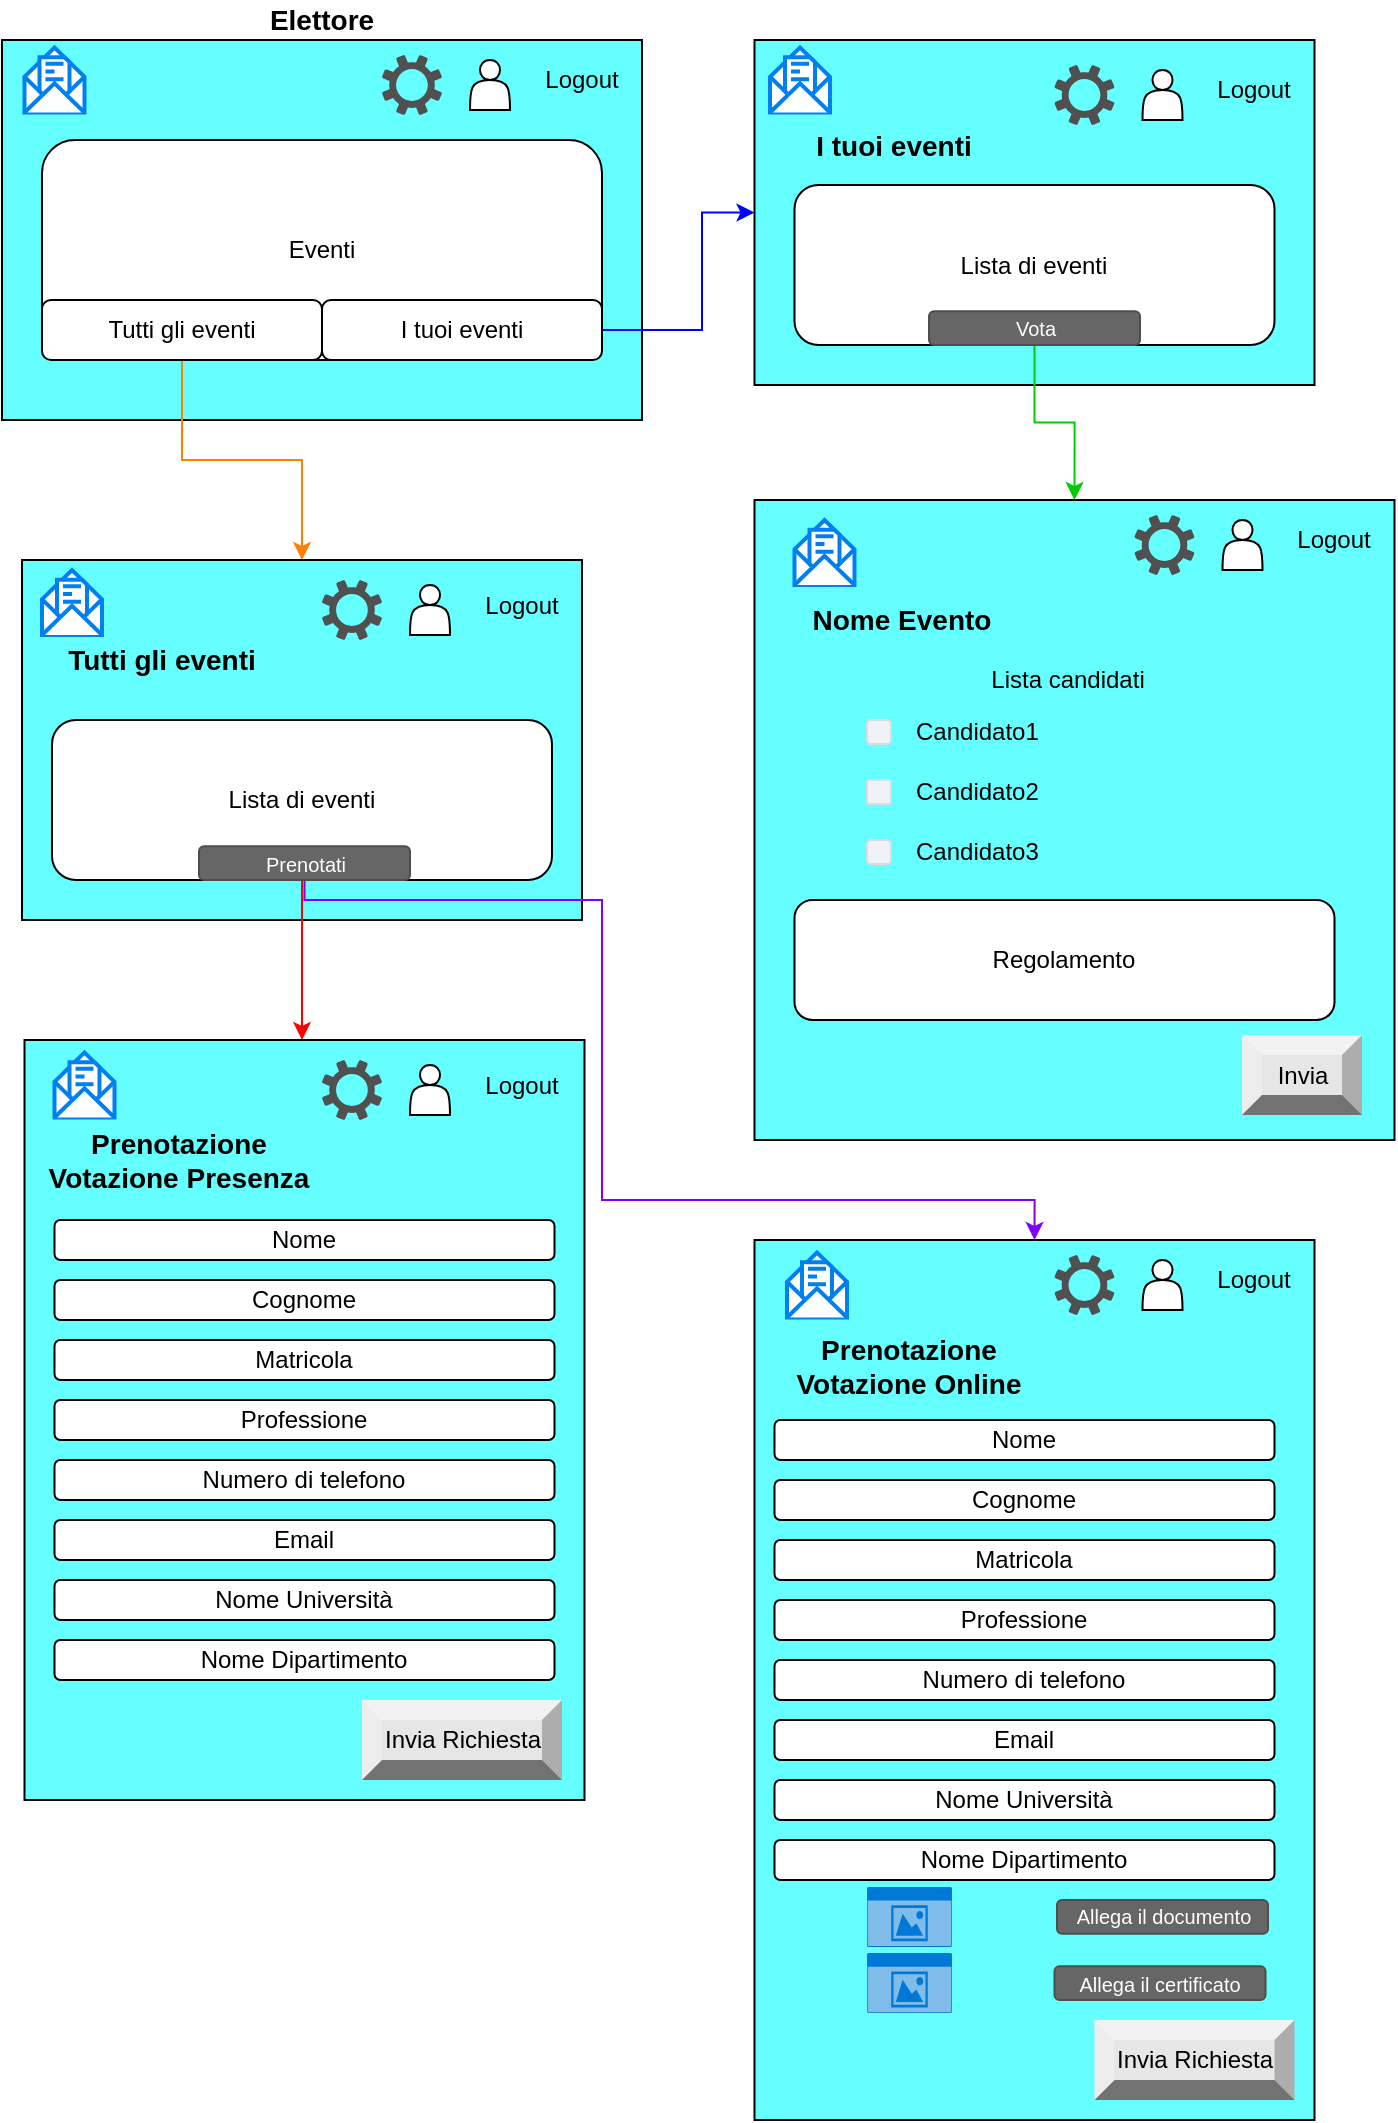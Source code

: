 <mxfile version="13.0.1" type="device"><diagram id="zOb2bMyT0tf8G8kmaI4V" name="Page-1"><mxGraphModel dx="1108" dy="510" grid="1" gridSize="10" guides="1" tooltips="1" connect="1" arrows="1" fold="1" page="1" pageScale="1" pageWidth="827" pageHeight="1169" math="0" shadow="0"><root><mxCell id="0"/><mxCell id="1" parent="0"/><mxCell id="9PNmnhqmXJO33cpC859j-5" value="" style="rounded=0;whiteSpace=wrap;html=1;fillColor=#66FFFF;" parent="1" vertex="1"><mxGeometry x="30" y="30" width="320" height="190" as="geometry"/></mxCell><mxCell id="9PNmnhqmXJO33cpC859j-2" value="Logout" style="text;html=1;strokeColor=none;fillColor=none;align=center;verticalAlign=middle;whiteSpace=wrap;rounded=0;" parent="1" vertex="1"><mxGeometry x="300" y="40" width="40" height="20" as="geometry"/></mxCell><mxCell id="9PNmnhqmXJO33cpC859j-3" value="Eventi" style="rounded=1;whiteSpace=wrap;html=1;" parent="1" vertex="1"><mxGeometry x="50" y="80" width="280" height="110" as="geometry"/></mxCell><mxCell id="9PNmnhqmXJO33cpC859j-4" value="" style="shape=actor;whiteSpace=wrap;html=1;" parent="1" vertex="1"><mxGeometry x="264" y="40" width="20" height="25" as="geometry"/></mxCell><mxCell id="9PNmnhqmXJO33cpC859j-6" value="" style="pointerEvents=1;shadow=0;dashed=0;html=1;strokeColor=none;labelPosition=center;verticalLabelPosition=bottom;verticalAlign=top;align=center;fillColor=#505050;shape=mxgraph.mscae.enterprise.settings" parent="1" vertex="1"><mxGeometry x="220" y="37.5" width="30" height="30" as="geometry"/></mxCell><mxCell id="9PNmnhqmXJO33cpC859j-9" value="&lt;font style=&quot;font-size: 14px&quot;&gt;&lt;b&gt;Elettore&lt;/b&gt;&lt;/font&gt;" style="text;html=1;strokeColor=none;fillColor=none;align=center;verticalAlign=middle;whiteSpace=wrap;rounded=0;" parent="1" vertex="1"><mxGeometry x="150" y="10" width="80" height="20" as="geometry"/></mxCell><mxCell id="IQ3J_XGfuNhEvc0JFb2p-2" value="" style="edgeStyle=orthogonalEdgeStyle;rounded=0;orthogonalLoop=1;jettySize=auto;html=1;entryX=0.5;entryY=0;entryDx=0;entryDy=0;strokeColor=#FF8000;exitX=0.5;exitY=1;exitDx=0;exitDy=0;" parent="1" source="IQ3J_XGfuNhEvc0JFb2p-8" target="IQ3J_XGfuNhEvc0JFb2p-3" edge="1"><mxGeometry relative="1" as="geometry"><mxPoint x="250" y="220" as="sourcePoint"/><mxPoint x="250" y="300" as="targetPoint"/></mxGeometry></mxCell><mxCell id="IQ3J_XGfuNhEvc0JFb2p-3" value="" style="rounded=0;whiteSpace=wrap;html=1;fillColor=#66FFFF;" parent="1" vertex="1"><mxGeometry x="40" y="290" width="280" height="180" as="geometry"/></mxCell><mxCell id="IQ3J_XGfuNhEvc0JFb2p-4" value="&lt;font style=&quot;font-size: 14px&quot;&gt;&lt;b&gt;Tutti gli eventi&lt;/b&gt;&lt;/font&gt;" style="text;html=1;strokeColor=none;fillColor=none;align=center;verticalAlign=middle;whiteSpace=wrap;rounded=0;" parent="1" vertex="1"><mxGeometry x="50" y="330" width="120" height="20" as="geometry"/></mxCell><mxCell id="IQ3J_XGfuNhEvc0JFb2p-5" value="Logout" style="text;html=1;strokeColor=none;fillColor=none;align=center;verticalAlign=middle;whiteSpace=wrap;rounded=0;" parent="1" vertex="1"><mxGeometry x="270" y="302.5" width="40" height="20" as="geometry"/></mxCell><mxCell id="IQ3J_XGfuNhEvc0JFb2p-6" value="" style="shape=actor;whiteSpace=wrap;html=1;" parent="1" vertex="1"><mxGeometry x="234" y="302.5" width="20" height="25" as="geometry"/></mxCell><mxCell id="IQ3J_XGfuNhEvc0JFb2p-7" value="" style="pointerEvents=1;shadow=0;dashed=0;html=1;strokeColor=none;labelPosition=center;verticalLabelPosition=bottom;verticalAlign=top;align=center;fillColor=#505050;shape=mxgraph.mscae.enterprise.settings" parent="1" vertex="1"><mxGeometry x="190" y="300" width="30" height="30" as="geometry"/></mxCell><mxCell id="IQ3J_XGfuNhEvc0JFb2p-8" value="Tutti gli eventi" style="rounded=1;whiteSpace=wrap;html=1;fillColor=#FFFFFF;" parent="1" vertex="1"><mxGeometry x="50" y="160" width="140" height="30" as="geometry"/></mxCell><mxCell id="IQ3J_XGfuNhEvc0JFb2p-52" value="" style="edgeStyle=orthogonalEdgeStyle;rounded=0;orthogonalLoop=1;jettySize=auto;html=1;strokeColor=#0000FF;exitX=1;exitY=0.5;exitDx=0;exitDy=0;entryX=0;entryY=0.5;entryDx=0;entryDy=0;" parent="1" source="IQ3J_XGfuNhEvc0JFb2p-9" target="IQ3J_XGfuNhEvc0JFb2p-53" edge="1"><mxGeometry relative="1" as="geometry"><mxPoint x="500" y="300" as="targetPoint"/><Array as="points"><mxPoint x="380" y="175"/><mxPoint x="380" y="116"/></Array></mxGeometry></mxCell><mxCell id="IQ3J_XGfuNhEvc0JFb2p-9" value="I tuoi eventi" style="rounded=1;whiteSpace=wrap;html=1;fillColor=#FFFFFF;" parent="1" vertex="1"><mxGeometry x="190" y="160" width="140" height="30" as="geometry"/></mxCell><mxCell id="IQ3J_XGfuNhEvc0JFb2p-12" value="" style="edgeStyle=orthogonalEdgeStyle;rounded=0;orthogonalLoop=1;jettySize=auto;html=1;exitX=0.5;exitY=1;exitDx=0;exitDy=0;strokeColor=#FF0000;" parent="1" source="IQ3J_XGfuNhEvc0JFb2p-10" edge="1"><mxGeometry relative="1" as="geometry"><mxPoint x="180" y="530" as="targetPoint"/></mxGeometry></mxCell><mxCell id="IQ3J_XGfuNhEvc0JFb2p-10" value="Lista di eventi" style="rounded=1;whiteSpace=wrap;html=1;" parent="1" vertex="1"><mxGeometry x="55" y="370" width="250" height="80" as="geometry"/></mxCell><mxCell id="IQ3J_XGfuNhEvc0JFb2p-31" value="" style="edgeStyle=orthogonalEdgeStyle;rounded=0;orthogonalLoop=1;jettySize=auto;html=1;entryX=0.5;entryY=0;entryDx=0;entryDy=0;strokeColor=#7F00FF;" parent="1" source="IQ3J_XGfuNhEvc0JFb2p-14" target="IQ3J_XGfuNhEvc0JFb2p-32" edge="1"><mxGeometry relative="1" as="geometry"><mxPoint x="490" y="520" as="targetPoint"/><Array as="points"><mxPoint x="181" y="460"/><mxPoint x="330" y="460"/><mxPoint x="330" y="610"/><mxPoint x="546" y="610"/></Array></mxGeometry></mxCell><mxCell id="IQ3J_XGfuNhEvc0JFb2p-14" value="Prenotati" style="rounded=1;html=1;shadow=0;dashed=0;whiteSpace=wrap;fontSize=10;fillColor=#666666;align=center;strokeColor=#4D4D4D;fontColor=#ffffff;" parent="1" vertex="1"><mxGeometry x="128.5" y="433.12" width="105.5" height="16.88" as="geometry"/></mxCell><mxCell id="IQ3J_XGfuNhEvc0JFb2p-17" value="" style="rounded=0;whiteSpace=wrap;html=1;fillColor=#66FFFF;" parent="1" vertex="1"><mxGeometry x="41.25" y="530" width="280" height="380" as="geometry"/></mxCell><mxCell id="IQ3J_XGfuNhEvc0JFb2p-18" value="Logout" style="text;html=1;strokeColor=none;fillColor=none;align=center;verticalAlign=middle;whiteSpace=wrap;rounded=0;" parent="1" vertex="1"><mxGeometry x="270" y="542.5" width="40" height="20" as="geometry"/></mxCell><mxCell id="IQ3J_XGfuNhEvc0JFb2p-19" value="" style="shape=actor;whiteSpace=wrap;html=1;" parent="1" vertex="1"><mxGeometry x="234" y="542.5" width="20" height="25" as="geometry"/></mxCell><mxCell id="IQ3J_XGfuNhEvc0JFb2p-20" value="" style="pointerEvents=1;shadow=0;dashed=0;html=1;strokeColor=none;labelPosition=center;verticalLabelPosition=bottom;verticalAlign=top;align=center;fillColor=#505050;shape=mxgraph.mscae.enterprise.settings" parent="1" vertex="1"><mxGeometry x="190" y="540" width="30" height="30" as="geometry"/></mxCell><mxCell id="IQ3J_XGfuNhEvc0JFb2p-21" value="&lt;font style=&quot;font-size: 14px&quot;&gt;&lt;b&gt;Prenotazione Votazione Presenza&lt;/b&gt;&lt;/font&gt;" style="text;html=1;strokeColor=none;fillColor=none;align=center;verticalAlign=middle;whiteSpace=wrap;rounded=0;" parent="1" vertex="1"><mxGeometry x="41.25" y="567.5" width="155" height="45" as="geometry"/></mxCell><mxCell id="IQ3J_XGfuNhEvc0JFb2p-22" value="Nome&lt;span style=&quot;font-family: monospace ; font-size: 0px&quot;&gt;%3CmxGraphModel%3E%3Croot%3E%3CmxCell%20id%3D%220%22%2F%3E%3CmxCell%20id%3D%221%22%20parent%3D%220%22%2F%3E%3CmxCell%20id%3D%222%22%20value%3D%22Lista%20di%20eventi%22%20style%3D%22rounded%3D1%3BwhiteSpace%3Dwrap%3Bhtml%3D1%3B%22%20vertex%3D%221%22%20parent%3D%221%22%3E%3CmxGeometry%20x%3D%2255%22%20y%3D%22370%22%20width%3D%22250%22%20height%3D%2280%22%20as%3D%22geometry%22%2F%3E%3C%2FmxCell%3E%3C%2Froot%3E%3C%2FmxGraphModel%3E&lt;/span&gt;" style="rounded=1;whiteSpace=wrap;html=1;" parent="1" vertex="1"><mxGeometry x="56.25" y="620" width="250" height="20" as="geometry"/></mxCell><mxCell id="IQ3J_XGfuNhEvc0JFb2p-23" value="Cognome" style="rounded=1;whiteSpace=wrap;html=1;" parent="1" vertex="1"><mxGeometry x="56.25" y="650" width="250" height="20" as="geometry"/></mxCell><mxCell id="IQ3J_XGfuNhEvc0JFb2p-24" value="Matricola&lt;span style=&quot;font-family: monospace ; font-size: 0px&quot;&gt;%3CmxGraphModel%3E%3Croot%3E%3CmxCell%20id%3D%220%22%2F%3E%3CmxCell%20id%3D%221%22%20parent%3D%220%22%2F%3E%3CmxCell%20id%3D%222%22%20value%3D%22Cognome%22%20style%3D%22rounded%3D1%3BwhiteSpace%3Dwrap%3Bhtml%3D1%3B%22%20vertex%3D%221%22%20parent%3D%221%22%3E%3CmxGeometry%20x%3D%2256.25%22%20y%3D%22650%22%20width%3D%22250%22%20height%3D%2220%22%20as%3D%22geometry%22%2F%3E%3C%2FmxCell%3E%3C%2Froot%3E%3C%2FmxGraphModel%3E&lt;/span&gt;" style="rounded=1;whiteSpace=wrap;html=1;" parent="1" vertex="1"><mxGeometry x="56.25" y="680" width="250" height="20" as="geometry"/></mxCell><mxCell id="IQ3J_XGfuNhEvc0JFb2p-25" value="Professione" style="rounded=1;whiteSpace=wrap;html=1;" parent="1" vertex="1"><mxGeometry x="56.25" y="710" width="250" height="20" as="geometry"/></mxCell><mxCell id="IQ3J_XGfuNhEvc0JFb2p-26" value="Numero di telefono" style="rounded=1;whiteSpace=wrap;html=1;" parent="1" vertex="1"><mxGeometry x="56.25" y="740" width="250" height="20" as="geometry"/></mxCell><mxCell id="IQ3J_XGfuNhEvc0JFb2p-27" value="Email" style="rounded=1;whiteSpace=wrap;html=1;" parent="1" vertex="1"><mxGeometry x="56.25" y="770" width="250" height="20" as="geometry"/></mxCell><mxCell id="IQ3J_XGfuNhEvc0JFb2p-28" value="Nome Università" style="rounded=1;whiteSpace=wrap;html=1;" parent="1" vertex="1"><mxGeometry x="56.25" y="800" width="250" height="20" as="geometry"/></mxCell><mxCell id="IQ3J_XGfuNhEvc0JFb2p-29" value="Nome Dipartimento" style="rounded=1;whiteSpace=wrap;html=1;" parent="1" vertex="1"><mxGeometry x="56.25" y="830" width="250" height="20" as="geometry"/></mxCell><mxCell id="IQ3J_XGfuNhEvc0JFb2p-30" value="Invia Richiesta" style="labelPosition=center;verticalLabelPosition=middle;align=center;html=1;shape=mxgraph.basic.shaded_button;dx=10;fillColor=#E6E6E6;strokeColor=none;" parent="1" vertex="1"><mxGeometry x="210" y="860" width="100" height="40" as="geometry"/></mxCell><mxCell id="IQ3J_XGfuNhEvc0JFb2p-32" value="" style="rounded=0;whiteSpace=wrap;html=1;fillColor=#66FFFF;" parent="1" vertex="1"><mxGeometry x="406.25" y="630" width="280" height="440" as="geometry"/></mxCell><mxCell id="IQ3J_XGfuNhEvc0JFb2p-33" value="Logout" style="text;html=1;strokeColor=none;fillColor=none;align=center;verticalAlign=middle;whiteSpace=wrap;rounded=0;" parent="1" vertex="1"><mxGeometry x="636.25" y="640" width="40" height="20" as="geometry"/></mxCell><mxCell id="IQ3J_XGfuNhEvc0JFb2p-34" value="" style="shape=actor;whiteSpace=wrap;html=1;" parent="1" vertex="1"><mxGeometry x="600.25" y="640" width="20" height="25" as="geometry"/></mxCell><mxCell id="IQ3J_XGfuNhEvc0JFb2p-35" value="" style="pointerEvents=1;shadow=0;dashed=0;html=1;strokeColor=none;labelPosition=center;verticalLabelPosition=bottom;verticalAlign=top;align=center;fillColor=#505050;shape=mxgraph.mscae.enterprise.settings" parent="1" vertex="1"><mxGeometry x="556.25" y="637.5" width="30" height="30" as="geometry"/></mxCell><mxCell id="IQ3J_XGfuNhEvc0JFb2p-36" value="&lt;font style=&quot;font-size: 14px&quot;&gt;&lt;b&gt;Prenotazione Votazione Online&lt;/b&gt;&lt;/font&gt;" style="text;html=1;strokeColor=none;fillColor=none;align=center;verticalAlign=middle;whiteSpace=wrap;rounded=0;" parent="1" vertex="1"><mxGeometry x="406.25" y="670" width="155" height="45" as="geometry"/></mxCell><mxCell id="IQ3J_XGfuNhEvc0JFb2p-37" value="Nome&lt;span style=&quot;font-family: monospace ; font-size: 0px&quot;&gt;%3CmxGraphModel%3E%3Croot%3E%3CmxCell%20id%3D%220%22%2F%3E%3CmxCell%20id%3D%221%22%20parent%3D%220%22%2F%3E%3CmxCell%20id%3D%222%22%20value%3D%22Lista%20di%20eventi%22%20style%3D%22rounded%3D1%3BwhiteSpace%3Dwrap%3Bhtml%3D1%3B%22%20vertex%3D%221%22%20parent%3D%221%22%3E%3CmxGeometry%20x%3D%2255%22%20y%3D%22370%22%20width%3D%22250%22%20height%3D%2280%22%20as%3D%22geometry%22%2F%3E%3C%2FmxCell%3E%3C%2Froot%3E%3C%2FmxGraphModel%3E&lt;/span&gt;" style="rounded=1;whiteSpace=wrap;html=1;" parent="1" vertex="1"><mxGeometry x="416.25" y="720" width="250" height="20" as="geometry"/></mxCell><mxCell id="IQ3J_XGfuNhEvc0JFb2p-38" value="Cognome" style="rounded=1;whiteSpace=wrap;html=1;" parent="1" vertex="1"><mxGeometry x="416.25" y="750" width="250" height="20" as="geometry"/></mxCell><mxCell id="IQ3J_XGfuNhEvc0JFb2p-39" value="Matricola&lt;span style=&quot;font-family: monospace ; font-size: 0px&quot;&gt;%3CmxGraphModel%3E%3Croot%3E%3CmxCell%20id%3D%220%22%2F%3E%3CmxCell%20id%3D%221%22%20parent%3D%220%22%2F%3E%3CmxCell%20id%3D%222%22%20value%3D%22Cognome%22%20style%3D%22rounded%3D1%3BwhiteSpace%3Dwrap%3Bhtml%3D1%3B%22%20vertex%3D%221%22%20parent%3D%221%22%3E%3CmxGeometry%20x%3D%2256.25%22%20y%3D%22650%22%20width%3D%22250%22%20height%3D%2220%22%20as%3D%22geometry%22%2F%3E%3C%2FmxCell%3E%3C%2Froot%3E%3C%2FmxGraphModel%3E&lt;/span&gt;" style="rounded=1;whiteSpace=wrap;html=1;" parent="1" vertex="1"><mxGeometry x="416.25" y="780" width="250" height="20" as="geometry"/></mxCell><mxCell id="IQ3J_XGfuNhEvc0JFb2p-40" value="Professione" style="rounded=1;whiteSpace=wrap;html=1;" parent="1" vertex="1"><mxGeometry x="416.25" y="810" width="250" height="20" as="geometry"/></mxCell><mxCell id="IQ3J_XGfuNhEvc0JFb2p-41" value="Numero di telefono" style="rounded=1;whiteSpace=wrap;html=1;" parent="1" vertex="1"><mxGeometry x="416.25" y="840" width="250" height="20" as="geometry"/></mxCell><mxCell id="IQ3J_XGfuNhEvc0JFb2p-42" value="Email" style="rounded=1;whiteSpace=wrap;html=1;" parent="1" vertex="1"><mxGeometry x="416.25" y="870" width="250" height="20" as="geometry"/></mxCell><mxCell id="IQ3J_XGfuNhEvc0JFb2p-43" value="Nome Università" style="rounded=1;whiteSpace=wrap;html=1;" parent="1" vertex="1"><mxGeometry x="416.25" y="900" width="250" height="20" as="geometry"/></mxCell><mxCell id="IQ3J_XGfuNhEvc0JFb2p-44" value="Nome Dipartimento" style="rounded=1;whiteSpace=wrap;html=1;" parent="1" vertex="1"><mxGeometry x="416.25" y="930" width="250" height="20" as="geometry"/></mxCell><mxCell id="IQ3J_XGfuNhEvc0JFb2p-46" value="Allega il documento" style="rounded=1;html=1;shadow=0;dashed=0;whiteSpace=wrap;fontSize=10;fillColor=#666666;align=center;strokeColor=#4D4D4D;fontColor=#ffffff;" parent="1" vertex="1"><mxGeometry x="557.5" y="960" width="105.5" height="16.88" as="geometry"/></mxCell><mxCell id="IQ3J_XGfuNhEvc0JFb2p-47" value="Allega il certificato" style="rounded=1;html=1;shadow=0;dashed=0;whiteSpace=wrap;fontSize=10;fillColor=#666666;align=center;strokeColor=#4D4D4D;fontColor=#ffffff;" parent="1" vertex="1"><mxGeometry x="556.25" y="993.12" width="105.5" height="16.88" as="geometry"/></mxCell><mxCell id="IQ3J_XGfuNhEvc0JFb2p-48" value="Invia Richiesta" style="labelPosition=center;verticalLabelPosition=middle;align=center;html=1;shape=mxgraph.basic.shaded_button;dx=10;fillColor=#E6E6E6;strokeColor=none;" parent="1" vertex="1"><mxGeometry x="576.25" y="1020" width="100" height="40" as="geometry"/></mxCell><mxCell id="IQ3J_XGfuNhEvc0JFb2p-49" value="" style="html=1;strokeColor=none;fillColor=#0079D6;labelPosition=center;verticalLabelPosition=middle;verticalAlign=top;align=center;fontSize=12;outlineConnect=0;spacingTop=-6;fontColor=#FFFFFF;shape=mxgraph.sitemap.photo;" parent="1" vertex="1"><mxGeometry x="462.5" y="953.44" width="42.5" height="30" as="geometry"/></mxCell><mxCell id="IQ3J_XGfuNhEvc0JFb2p-50" value="" style="html=1;strokeColor=none;fillColor=#0079D6;labelPosition=center;verticalLabelPosition=middle;verticalAlign=top;align=center;fontSize=12;outlineConnect=0;spacingTop=-6;fontColor=#FFFFFF;shape=mxgraph.sitemap.photo;" parent="1" vertex="1"><mxGeometry x="462.5" y="986.56" width="42.5" height="30" as="geometry"/></mxCell><mxCell id="IQ3J_XGfuNhEvc0JFb2p-53" value="" style="rounded=0;whiteSpace=wrap;html=1;fillColor=#66FFFF;" parent="1" vertex="1"><mxGeometry x="406.25" y="30" width="280" height="172.5" as="geometry"/></mxCell><mxCell id="IQ3J_XGfuNhEvc0JFb2p-54" value="Lista di eventi" style="rounded=1;whiteSpace=wrap;html=1;" parent="1" vertex="1"><mxGeometry x="426.25" y="102.5" width="240" height="80" as="geometry"/></mxCell><mxCell id="IQ3J_XGfuNhEvc0JFb2p-61" value="" style="edgeStyle=orthogonalEdgeStyle;rounded=0;orthogonalLoop=1;jettySize=auto;html=1;strokeColor=#00CC00;entryX=0.5;entryY=0;entryDx=0;entryDy=0;" parent="1" source="IQ3J_XGfuNhEvc0JFb2p-55" target="IQ3J_XGfuNhEvc0JFb2p-67" edge="1"><mxGeometry relative="1" as="geometry"><mxPoint x="546.25" y="260.62" as="targetPoint"/></mxGeometry></mxCell><mxCell id="IQ3J_XGfuNhEvc0JFb2p-55" value="Vota" style="rounded=1;html=1;shadow=0;dashed=0;whiteSpace=wrap;fontSize=10;fillColor=#666666;align=center;strokeColor=#4D4D4D;fontColor=#ffffff;" parent="1" vertex="1"><mxGeometry x="493.5" y="165.62" width="105.5" height="16.88" as="geometry"/></mxCell><mxCell id="IQ3J_XGfuNhEvc0JFb2p-56" value="Logout" style="text;html=1;strokeColor=none;fillColor=none;align=center;verticalAlign=middle;whiteSpace=wrap;rounded=0;" parent="1" vertex="1"><mxGeometry x="636.25" y="45" width="40" height="20" as="geometry"/></mxCell><mxCell id="IQ3J_XGfuNhEvc0JFb2p-57" value="" style="shape=actor;whiteSpace=wrap;html=1;" parent="1" vertex="1"><mxGeometry x="600.25" y="45" width="20" height="25" as="geometry"/></mxCell><mxCell id="IQ3J_XGfuNhEvc0JFb2p-58" value="" style="pointerEvents=1;shadow=0;dashed=0;html=1;strokeColor=none;labelPosition=center;verticalLabelPosition=bottom;verticalAlign=top;align=center;fillColor=#505050;shape=mxgraph.mscae.enterprise.settings" parent="1" vertex="1"><mxGeometry x="556.25" y="42.5" width="30" height="30" as="geometry"/></mxCell><mxCell id="IQ3J_XGfuNhEvc0JFb2p-59" value="&lt;font style=&quot;font-size: 14px&quot;&gt;&lt;b&gt;I tuoi eventi&lt;/b&gt;&lt;/font&gt;" style="text;html=1;strokeColor=none;fillColor=none;align=center;verticalAlign=middle;whiteSpace=wrap;rounded=0;" parent="1" vertex="1"><mxGeometry x="416.25" y="72.5" width="120" height="20" as="geometry"/></mxCell><mxCell id="IQ3J_XGfuNhEvc0JFb2p-64" value="Logout" style="text;html=1;strokeColor=none;fillColor=none;align=center;verticalAlign=middle;whiteSpace=wrap;rounded=0;" parent="1" vertex="1"><mxGeometry x="486.25" y="292.5" width="40" height="20" as="geometry"/></mxCell><mxCell id="IQ3J_XGfuNhEvc0JFb2p-65" value="" style="shape=actor;whiteSpace=wrap;html=1;" parent="1" vertex="1"><mxGeometry x="450.25" y="292.5" width="20" height="25" as="geometry"/></mxCell><mxCell id="IQ3J_XGfuNhEvc0JFb2p-66" value="" style="pointerEvents=1;shadow=0;dashed=0;html=1;strokeColor=none;labelPosition=center;verticalLabelPosition=bottom;verticalAlign=top;align=center;fillColor=#505050;shape=mxgraph.mscae.enterprise.settings" parent="1" vertex="1"><mxGeometry x="406.25" y="290" width="30" height="30" as="geometry"/></mxCell><mxCell id="IQ3J_XGfuNhEvc0JFb2p-67" value="" style="rounded=0;whiteSpace=wrap;html=1;fillColor=#66FFFF;" parent="1" vertex="1"><mxGeometry x="406.25" y="260" width="320" height="320" as="geometry"/></mxCell><mxCell id="IQ3J_XGfuNhEvc0JFb2p-68" value="Logout" style="text;html=1;strokeColor=none;fillColor=none;align=center;verticalAlign=middle;whiteSpace=wrap;rounded=0;" parent="1" vertex="1"><mxGeometry x="676.25" y="270" width="40" height="20" as="geometry"/></mxCell><mxCell id="IQ3J_XGfuNhEvc0JFb2p-69" value="" style="shape=actor;whiteSpace=wrap;html=1;" parent="1" vertex="1"><mxGeometry x="640.25" y="270" width="20" height="25" as="geometry"/></mxCell><mxCell id="IQ3J_XGfuNhEvc0JFb2p-70" value="" style="pointerEvents=1;shadow=0;dashed=0;html=1;strokeColor=none;labelPosition=center;verticalLabelPosition=bottom;verticalAlign=top;align=center;fillColor=#505050;shape=mxgraph.mscae.enterprise.settings" parent="1" vertex="1"><mxGeometry x="596.25" y="267.5" width="30" height="30" as="geometry"/></mxCell><mxCell id="IQ3J_XGfuNhEvc0JFb2p-71" value="Lista candidati" style="text;html=1;strokeColor=none;fillColor=none;align=center;verticalAlign=middle;whiteSpace=wrap;rounded=0;" parent="1" vertex="1"><mxGeometry x="522.5" y="340" width="80" height="20" as="geometry"/></mxCell><mxCell id="IQ3J_XGfuNhEvc0JFb2p-72" value="Candidato1" style="rounded=1;fillColor=#F0F2F5;strokeColor=#D8DCE3;align=left;verticalAlign=middle;fontStyle=0;fontSize=12;labelPosition=right;verticalLabelPosition=middle;spacingLeft=10;html=1;shadow=0;dashed=0" parent="1" vertex="1"><mxGeometry x="462.5" y="370" width="12" height="12" as="geometry"/></mxCell><mxCell id="IQ3J_XGfuNhEvc0JFb2p-73" value="Candidato2" style="rounded=1;fillColor=#F0F2F5;strokeColor=#D8DCE3;align=left;verticalAlign=middle;fontStyle=0;fontSize=12;labelPosition=right;verticalLabelPosition=middle;spacingLeft=10;html=1;shadow=0;dashed=0;arcSize=8;" parent="1" vertex="1"><mxGeometry x="462.5" y="400" width="12" height="12" as="geometry"/></mxCell><mxCell id="IQ3J_XGfuNhEvc0JFb2p-74" value="Candidato3" style="rounded=1;fillColor=#F0F2F5;strokeColor=#D8DCE3;align=left;verticalAlign=middle;fontStyle=0;fontSize=12;labelPosition=right;verticalLabelPosition=middle;spacingLeft=10;html=1;shadow=0;dashed=0" parent="1" vertex="1"><mxGeometry x="462.5" y="430" width="12" height="12" as="geometry"/></mxCell><mxCell id="IQ3J_XGfuNhEvc0JFb2p-75" value="&lt;font style=&quot;font-size: 14px&quot;&gt;&lt;b&gt;Nome Evento&lt;/b&gt;&lt;/font&gt;" style="text;html=1;strokeColor=none;fillColor=none;align=center;verticalAlign=middle;whiteSpace=wrap;rounded=0;" parent="1" vertex="1"><mxGeometry x="422.5" y="310" width="113.75" height="20" as="geometry"/></mxCell><mxCell id="IQ3J_XGfuNhEvc0JFb2p-76" value="Regolamento" style="rounded=1;whiteSpace=wrap;html=1;" parent="1" vertex="1"><mxGeometry x="426.25" y="460" width="270" height="60" as="geometry"/></mxCell><mxCell id="IQ3J_XGfuNhEvc0JFb2p-77" value="Invia" style="labelPosition=center;verticalLabelPosition=middle;align=center;html=1;shape=mxgraph.basic.shaded_button;dx=10;fillColor=#E6E6E6;strokeColor=none;" parent="1" vertex="1"><mxGeometry x="650" y="527.5" width="60" height="40" as="geometry"/></mxCell><mxCell id="iyWb1vVGop9odQpSHqBJ-1" value="" style="html=1;verticalLabelPosition=bottom;align=center;labelBackgroundColor=#ffffff;verticalAlign=top;strokeWidth=2;strokeColor=#0080F0;shadow=0;dashed=0;shape=mxgraph.ios7.icons.envelope_(message);fillColor=#FFFFFF;" vertex="1" parent="1"><mxGeometry x="414" y="33.75" width="30" height="32.5" as="geometry"/></mxCell><mxCell id="iyWb1vVGop9odQpSHqBJ-2" value="" style="html=1;verticalLabelPosition=bottom;align=center;labelBackgroundColor=#ffffff;verticalAlign=top;strokeWidth=2;strokeColor=#0080F0;shadow=0;dashed=0;shape=mxgraph.ios7.icons.envelope_(message);fillColor=#FFFFFF;" vertex="1" parent="1"><mxGeometry x="426.25" y="270" width="30" height="32.5" as="geometry"/></mxCell><mxCell id="iyWb1vVGop9odQpSHqBJ-3" value="" style="html=1;verticalLabelPosition=bottom;align=center;labelBackgroundColor=#ffffff;verticalAlign=top;strokeWidth=2;strokeColor=#0080F0;shadow=0;dashed=0;shape=mxgraph.ios7.icons.envelope_(message);fillColor=#FFFFFF;" vertex="1" parent="1"><mxGeometry x="50" y="295" width="30" height="32.5" as="geometry"/></mxCell><mxCell id="iyWb1vVGop9odQpSHqBJ-4" value="" style="html=1;verticalLabelPosition=bottom;align=center;labelBackgroundColor=#ffffff;verticalAlign=top;strokeWidth=2;strokeColor=#0080F0;shadow=0;dashed=0;shape=mxgraph.ios7.icons.envelope_(message);fillColor=#FFFFFF;" vertex="1" parent="1"><mxGeometry x="56.25" y="536.25" width="30" height="32.5" as="geometry"/></mxCell><mxCell id="iyWb1vVGop9odQpSHqBJ-5" value="" style="html=1;verticalLabelPosition=bottom;align=center;labelBackgroundColor=#ffffff;verticalAlign=top;strokeWidth=2;strokeColor=#0080F0;shadow=0;dashed=0;shape=mxgraph.ios7.icons.envelope_(message);fillColor=#FFFFFF;" vertex="1" parent="1"><mxGeometry x="422.5" y="636.25" width="30" height="32.5" as="geometry"/></mxCell><mxCell id="iyWb1vVGop9odQpSHqBJ-6" value="" style="html=1;verticalLabelPosition=bottom;align=center;labelBackgroundColor=#ffffff;verticalAlign=top;strokeWidth=2;strokeColor=#0080F0;shadow=0;dashed=0;shape=mxgraph.ios7.icons.envelope_(message);fillColor=#FFFFFF;" vertex="1" parent="1"><mxGeometry x="41.25" y="33.75" width="30" height="32.5" as="geometry"/></mxCell></root></mxGraphModel></diagram></mxfile>